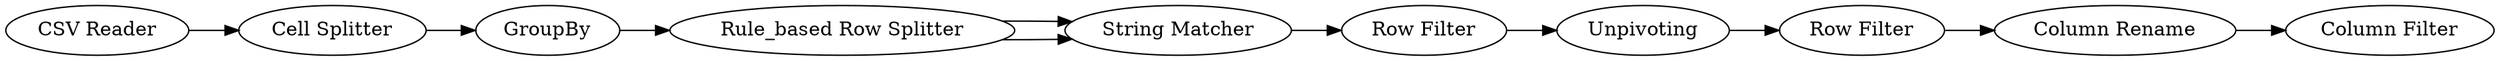 digraph {
	1 [label="CSV Reader"]
	2 [label="Cell Splitter"]
	3 [label=GroupBy]
	6 [label="Rule_based Row Splitter"]
	7 [label="String Matcher"]
	8 [label="Row Filter"]
	11 [label=Unpivoting]
	13 [label="Row Filter"]
	14 [label="Column Rename"]
	15 [label="Column Filter"]
	1 -> 2
	2 -> 3
	3 -> 6
	6 -> 7
	6 -> 7
	7 -> 8
	8 -> 11
	11 -> 13
	13 -> 14
	14 -> 15
	rankdir=LR
}

